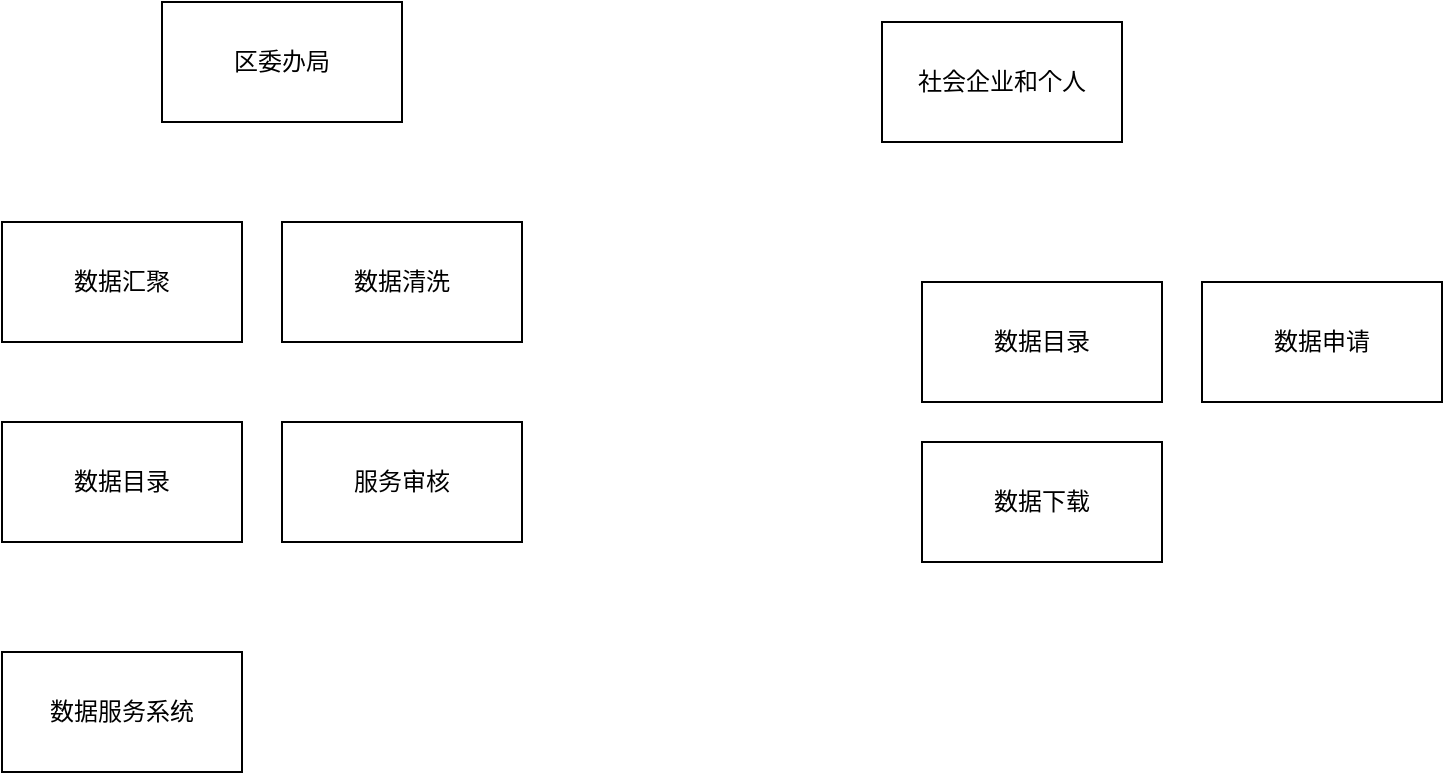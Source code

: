 <mxfile version="22.1.7" type="github">
  <diagram name="第 1 页" id="ZN5-VuV8sDICE7CKHE0F">
    <mxGraphModel dx="1434" dy="782" grid="1" gridSize="10" guides="1" tooltips="1" connect="1" arrows="1" fold="1" page="1" pageScale="1" pageWidth="827" pageHeight="1169" math="0" shadow="0">
      <root>
        <mxCell id="0" />
        <mxCell id="1" parent="0" />
        <mxCell id="QoUXqtfiqc7Qre5n5OzV-1" value="区委办局" style="rounded=0;whiteSpace=wrap;html=1;" vertex="1" parent="1">
          <mxGeometry x="140" y="200" width="120" height="60" as="geometry" />
        </mxCell>
        <mxCell id="QoUXqtfiqc7Qre5n5OzV-2" value="社会企业和个人" style="rounded=0;whiteSpace=wrap;html=1;" vertex="1" parent="1">
          <mxGeometry x="500" y="210" width="120" height="60" as="geometry" />
        </mxCell>
        <mxCell id="QoUXqtfiqc7Qre5n5OzV-3" value="数据目录" style="rounded=0;whiteSpace=wrap;html=1;" vertex="1" parent="1">
          <mxGeometry x="520" y="340" width="120" height="60" as="geometry" />
        </mxCell>
        <mxCell id="QoUXqtfiqc7Qre5n5OzV-4" value="数据申请" style="rounded=0;whiteSpace=wrap;html=1;" vertex="1" parent="1">
          <mxGeometry x="660" y="340" width="120" height="60" as="geometry" />
        </mxCell>
        <mxCell id="QoUXqtfiqc7Qre5n5OzV-5" value="数据下载" style="rounded=0;whiteSpace=wrap;html=1;" vertex="1" parent="1">
          <mxGeometry x="520" y="420" width="120" height="60" as="geometry" />
        </mxCell>
        <mxCell id="QoUXqtfiqc7Qre5n5OzV-6" value="数据汇聚" style="rounded=0;whiteSpace=wrap;html=1;" vertex="1" parent="1">
          <mxGeometry x="60" y="310" width="120" height="60" as="geometry" />
        </mxCell>
        <mxCell id="QoUXqtfiqc7Qre5n5OzV-7" value="数据清洗" style="rounded=0;whiteSpace=wrap;html=1;" vertex="1" parent="1">
          <mxGeometry x="200" y="310" width="120" height="60" as="geometry" />
        </mxCell>
        <mxCell id="QoUXqtfiqc7Qre5n5OzV-8" value="服务审核" style="rounded=0;whiteSpace=wrap;html=1;" vertex="1" parent="1">
          <mxGeometry x="200" y="410" width="120" height="60" as="geometry" />
        </mxCell>
        <mxCell id="QoUXqtfiqc7Qre5n5OzV-9" value="数据目录" style="rounded=0;whiteSpace=wrap;html=1;" vertex="1" parent="1">
          <mxGeometry x="60" y="410" width="120" height="60" as="geometry" />
        </mxCell>
        <mxCell id="QoUXqtfiqc7Qre5n5OzV-10" value="数据服务系统" style="rounded=0;whiteSpace=wrap;html=1;" vertex="1" parent="1">
          <mxGeometry x="60" y="525" width="120" height="60" as="geometry" />
        </mxCell>
      </root>
    </mxGraphModel>
  </diagram>
</mxfile>

